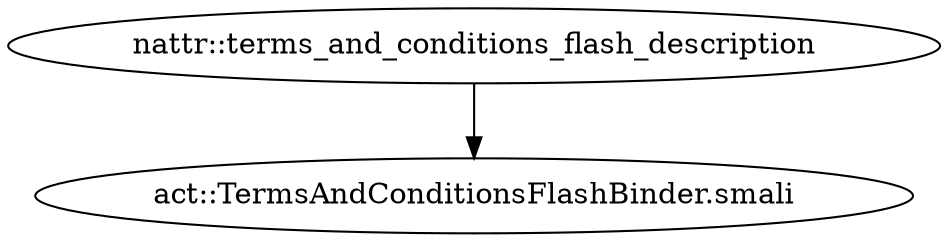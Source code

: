 digraph G {
"nattr::terms_and_conditions_flash_description" -> "act::TermsAndConditionsFlashBinder.smali"
}
